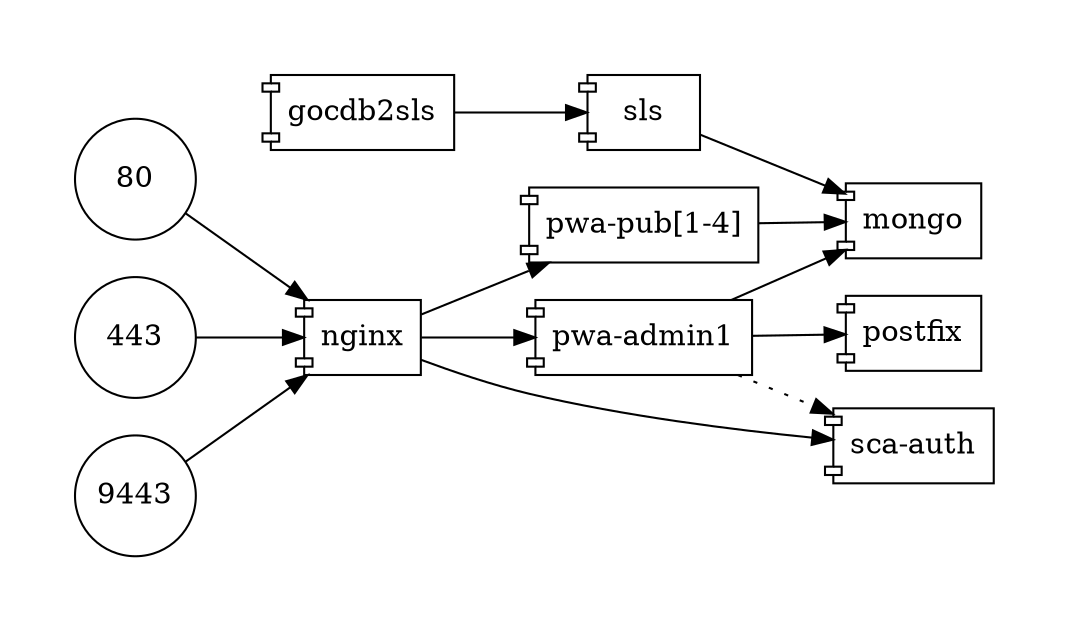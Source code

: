 digraph {
  graph [bgcolor="#ffffff" pad=0.5 ratio="fill", rankdir=LR]
  "postfix" [shape="component"]
  "mongo" [shape="component"]
  "sls" [shape="component"]
  "gocdb2sls" [shape="component"]
  "sca-auth" [shape="component"]
  "pwa-admin1" [shape="component"]
  "pwa-pub1" [shape="component", label="pwa-pub[1-4]"]
  "nginx" [shape="component"]
  80 [shape="circle", width=0.8]
  443 [shape="circle", width=0.8]
  9443 [shape="circle", width=0.8]
  "sls" -> "mongo"
  "pwa-admin1" -> "postfix"
  "pwa-pub1" -> "mongo"
  "pwa-admin1" -> "mongo"
  "pwa-admin1" -> "sca-auth" [style="dotted"]
  "gocdb2sls" -> "sls"
  "nginx" -> "pwa-pub1"
  "nginx" -> "pwa-admin1"
  "nginx" -> "sca-auth"
  80 -> "nginx"
  443 -> "nginx"
  9443 -> "nginx"
}
